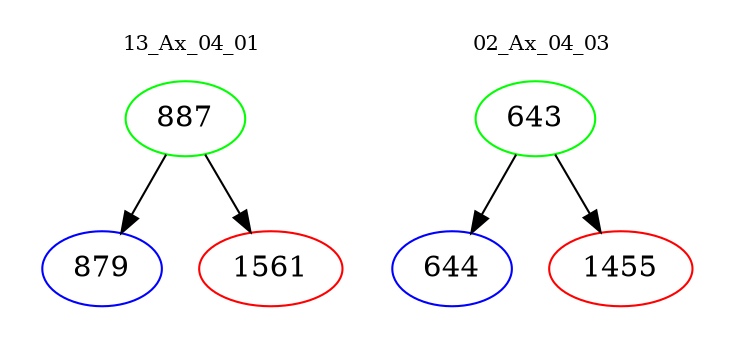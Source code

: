 digraph{
subgraph cluster_0 {
color = white
label = "13_Ax_04_01";
fontsize=10;
T0_887 [label="887", color="green"]
T0_887 -> T0_879 [color="black"]
T0_879 [label="879", color="blue"]
T0_887 -> T0_1561 [color="black"]
T0_1561 [label="1561", color="red"]
}
subgraph cluster_1 {
color = white
label = "02_Ax_04_03";
fontsize=10;
T1_643 [label="643", color="green"]
T1_643 -> T1_644 [color="black"]
T1_644 [label="644", color="blue"]
T1_643 -> T1_1455 [color="black"]
T1_1455 [label="1455", color="red"]
}
}
